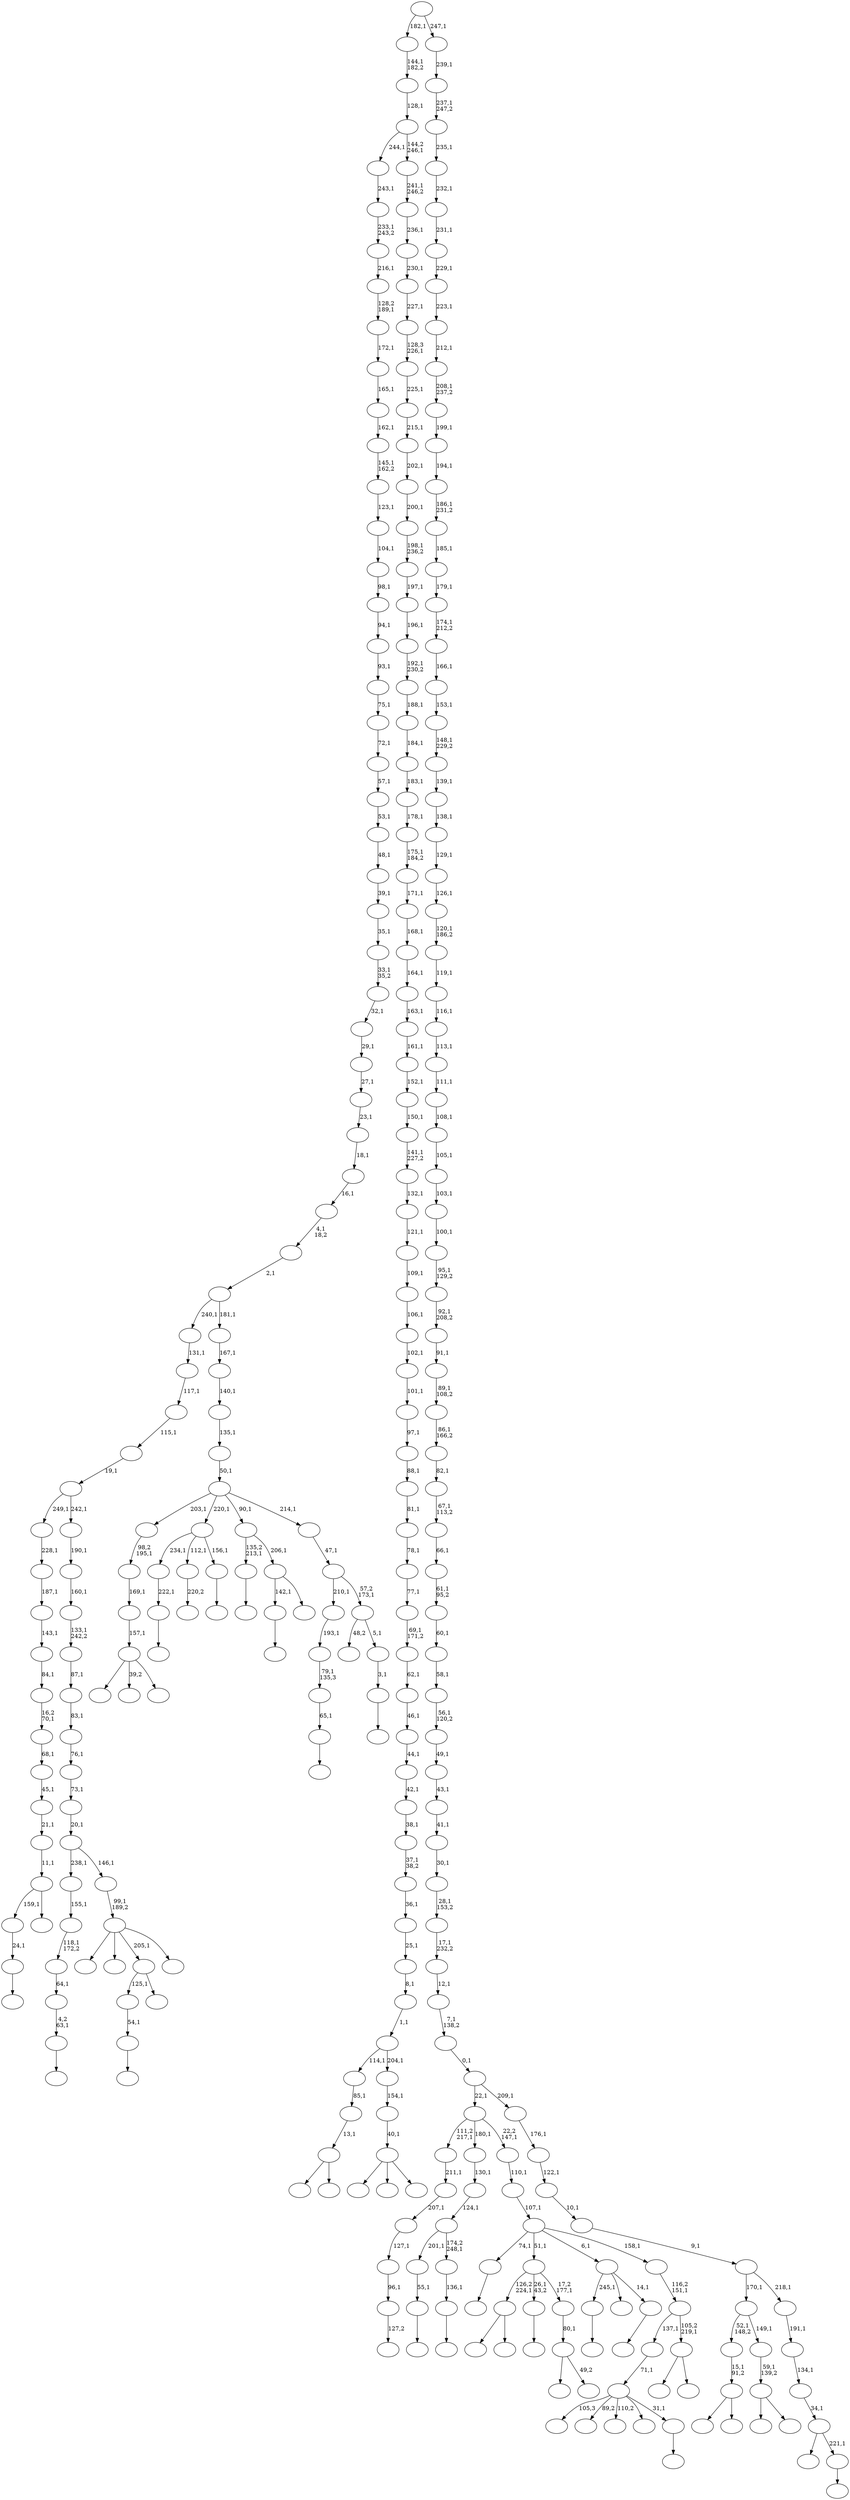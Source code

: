 digraph T {
	300 [label=""]
	299 [label=""]
	298 [label=""]
	297 [label=""]
	296 [label=""]
	295 [label=""]
	294 [label=""]
	293 [label=""]
	292 [label=""]
	291 [label=""]
	290 [label=""]
	289 [label=""]
	288 [label=""]
	287 [label=""]
	286 [label=""]
	285 [label=""]
	284 [label=""]
	283 [label=""]
	282 [label=""]
	281 [label=""]
	280 [label=""]
	279 [label=""]
	278 [label=""]
	277 [label=""]
	276 [label=""]
	275 [label=""]
	274 [label=""]
	273 [label=""]
	272 [label=""]
	271 [label=""]
	270 [label=""]
	269 [label=""]
	268 [label=""]
	267 [label=""]
	266 [label=""]
	265 [label=""]
	264 [label=""]
	263 [label=""]
	262 [label=""]
	261 [label=""]
	260 [label=""]
	259 [label=""]
	258 [label=""]
	257 [label=""]
	256 [label=""]
	255 [label=""]
	254 [label=""]
	253 [label=""]
	252 [label=""]
	251 [label=""]
	250 [label=""]
	249 [label=""]
	248 [label=""]
	247 [label=""]
	246 [label=""]
	245 [label=""]
	244 [label=""]
	243 [label=""]
	242 [label=""]
	241 [label=""]
	240 [label=""]
	239 [label=""]
	238 [label=""]
	237 [label=""]
	236 [label=""]
	235 [label=""]
	234 [label=""]
	233 [label=""]
	232 [label=""]
	231 [label=""]
	230 [label=""]
	229 [label=""]
	228 [label=""]
	227 [label=""]
	226 [label=""]
	225 [label=""]
	224 [label=""]
	223 [label=""]
	222 [label=""]
	221 [label=""]
	220 [label=""]
	219 [label=""]
	218 [label=""]
	217 [label=""]
	216 [label=""]
	215 [label=""]
	214 [label=""]
	213 [label=""]
	212 [label=""]
	211 [label=""]
	210 [label=""]
	209 [label=""]
	208 [label=""]
	207 [label=""]
	206 [label=""]
	205 [label=""]
	204 [label=""]
	203 [label=""]
	202 [label=""]
	201 [label=""]
	200 [label=""]
	199 [label=""]
	198 [label=""]
	197 [label=""]
	196 [label=""]
	195 [label=""]
	194 [label=""]
	193 [label=""]
	192 [label=""]
	191 [label=""]
	190 [label=""]
	189 [label=""]
	188 [label=""]
	187 [label=""]
	186 [label=""]
	185 [label=""]
	184 [label=""]
	183 [label=""]
	182 [label=""]
	181 [label=""]
	180 [label=""]
	179 [label=""]
	178 [label=""]
	177 [label=""]
	176 [label=""]
	175 [label=""]
	174 [label=""]
	173 [label=""]
	172 [label=""]
	171 [label=""]
	170 [label=""]
	169 [label=""]
	168 [label=""]
	167 [label=""]
	166 [label=""]
	165 [label=""]
	164 [label=""]
	163 [label=""]
	162 [label=""]
	161 [label=""]
	160 [label=""]
	159 [label=""]
	158 [label=""]
	157 [label=""]
	156 [label=""]
	155 [label=""]
	154 [label=""]
	153 [label=""]
	152 [label=""]
	151 [label=""]
	150 [label=""]
	149 [label=""]
	148 [label=""]
	147 [label=""]
	146 [label=""]
	145 [label=""]
	144 [label=""]
	143 [label=""]
	142 [label=""]
	141 [label=""]
	140 [label=""]
	139 [label=""]
	138 [label=""]
	137 [label=""]
	136 [label=""]
	135 [label=""]
	134 [label=""]
	133 [label=""]
	132 [label=""]
	131 [label=""]
	130 [label=""]
	129 [label=""]
	128 [label=""]
	127 [label=""]
	126 [label=""]
	125 [label=""]
	124 [label=""]
	123 [label=""]
	122 [label=""]
	121 [label=""]
	120 [label=""]
	119 [label=""]
	118 [label=""]
	117 [label=""]
	116 [label=""]
	115 [label=""]
	114 [label=""]
	113 [label=""]
	112 [label=""]
	111 [label=""]
	110 [label=""]
	109 [label=""]
	108 [label=""]
	107 [label=""]
	106 [label=""]
	105 [label=""]
	104 [label=""]
	103 [label=""]
	102 [label=""]
	101 [label=""]
	100 [label=""]
	99 [label=""]
	98 [label=""]
	97 [label=""]
	96 [label=""]
	95 [label=""]
	94 [label=""]
	93 [label=""]
	92 [label=""]
	91 [label=""]
	90 [label=""]
	89 [label=""]
	88 [label=""]
	87 [label=""]
	86 [label=""]
	85 [label=""]
	84 [label=""]
	83 [label=""]
	82 [label=""]
	81 [label=""]
	80 [label=""]
	79 [label=""]
	78 [label=""]
	77 [label=""]
	76 [label=""]
	75 [label=""]
	74 [label=""]
	73 [label=""]
	72 [label=""]
	71 [label=""]
	70 [label=""]
	69 [label=""]
	68 [label=""]
	67 [label=""]
	66 [label=""]
	65 [label=""]
	64 [label=""]
	63 [label=""]
	62 [label=""]
	61 [label=""]
	60 [label=""]
	59 [label=""]
	58 [label=""]
	57 [label=""]
	56 [label=""]
	55 [label=""]
	54 [label=""]
	53 [label=""]
	52 [label=""]
	51 [label=""]
	50 [label=""]
	49 [label=""]
	48 [label=""]
	47 [label=""]
	46 [label=""]
	45 [label=""]
	44 [label=""]
	43 [label=""]
	42 [label=""]
	41 [label=""]
	40 [label=""]
	39 [label=""]
	38 [label=""]
	37 [label=""]
	36 [label=""]
	35 [label=""]
	34 [label=""]
	33 [label=""]
	32 [label=""]
	31 [label=""]
	30 [label=""]
	29 [label=""]
	28 [label=""]
	27 [label=""]
	26 [label=""]
	25 [label=""]
	24 [label=""]
	23 [label=""]
	22 [label=""]
	21 [label=""]
	20 [label=""]
	19 [label=""]
	18 [label=""]
	17 [label=""]
	16 [label=""]
	15 [label=""]
	14 [label=""]
	13 [label=""]
	12 [label=""]
	11 [label=""]
	10 [label=""]
	9 [label=""]
	8 [label=""]
	7 [label=""]
	6 [label=""]
	5 [label=""]
	4 [label=""]
	3 [label=""]
	2 [label=""]
	1 [label=""]
	0 [label=""]
	299 -> 300 [label=""]
	293 -> 294 [label=""]
	290 -> 291 [label=""]
	289 -> 290 [label="4,2\n63,1"]
	288 -> 289 [label="64,1"]
	287 -> 288 [label="118,1\n172,2"]
	286 -> 287 [label="155,1"]
	284 -> 285 [label="127,2"]
	283 -> 284 [label="96,1"]
	282 -> 283 [label="127,1"]
	281 -> 282 [label="207,1"]
	280 -> 281 [label="211,1"]
	278 -> 279 [label=""]
	277 -> 278 [label="222,1"]
	272 -> 273 [label=""]
	271 -> 272 [label="55,1"]
	269 -> 292 [label=""]
	269 -> 270 [label=""]
	268 -> 269 [label="15,1\n91,2"]
	266 -> 267 [label="220,2"]
	264 -> 265 [label=""]
	260 -> 276 [label=""]
	260 -> 274 [label="39,2"]
	260 -> 261 [label=""]
	259 -> 260 [label="157,1"]
	258 -> 259 [label="169,1"]
	257 -> 258 [label="98,2\n195,1"]
	254 -> 255 [label=""]
	253 -> 254 [label="65,1"]
	252 -> 253 [label="79,1\n135,3"]
	251 -> 252 [label="193,1"]
	248 -> 249 [label=""]
	247 -> 248 [label="24,1"]
	245 -> 263 [label=""]
	245 -> 246 [label=""]
	244 -> 245 [label="59,1\n139,2"]
	243 -> 268 [label="52,1\n148,2"]
	243 -> 244 [label="149,1"]
	241 -> 297 [label=""]
	241 -> 242 [label=""]
	239 -> 240 [label=""]
	237 -> 238 [label=""]
	236 -> 277 [label="234,1"]
	236 -> 266 [label="112,1"]
	236 -> 237 [label="156,1"]
	232 -> 233 [label=""]
	231 -> 232 [label="136,1"]
	230 -> 271 [label="201,1"]
	230 -> 231 [label="174,2\n248,1"]
	229 -> 230 [label="124,1"]
	228 -> 229 [label="130,1"]
	225 -> 239 [label="142,1"]
	225 -> 226 [label=""]
	224 -> 299 [label="135,2\n213,1"]
	224 -> 225 [label="206,1"]
	219 -> 220 [label=""]
	216 -> 217 [label=""]
	215 -> 216 [label="54,1"]
	213 -> 235 [label=""]
	213 -> 214 [label="49,2"]
	212 -> 213 [label="80,1"]
	211 -> 241 [label="126,2\n224,1"]
	211 -> 219 [label="26,1\n43,2"]
	211 -> 212 [label="17,2\n177,1"]
	209 -> 247 [label="159,1"]
	209 -> 210 [label=""]
	208 -> 209 [label="11,1"]
	207 -> 208 [label="21,1"]
	206 -> 207 [label="45,1"]
	205 -> 206 [label="68,1"]
	204 -> 205 [label="16,2\n70,1"]
	203 -> 204 [label="84,1"]
	202 -> 203 [label="143,1"]
	201 -> 202 [label="187,1"]
	200 -> 201 [label="228,1"]
	198 -> 199 [label=""]
	197 -> 298 [label="105,3"]
	197 -> 295 [label="89,2"]
	197 -> 262 [label="110,2"]
	197 -> 227 [label=""]
	197 -> 198 [label="31,1"]
	196 -> 197 [label="71,1"]
	194 -> 215 [label="125,1"]
	194 -> 195 [label=""]
	192 -> 296 [label=""]
	192 -> 193 [label=""]
	191 -> 192 [label="13,1"]
	190 -> 191 [label="85,1"]
	188 -> 275 [label=""]
	188 -> 223 [label=""]
	188 -> 194 [label="205,1"]
	188 -> 189 [label=""]
	187 -> 188 [label="99,1\n189,2"]
	186 -> 286 [label="238,1"]
	186 -> 187 [label="146,1"]
	185 -> 186 [label="20,1"]
	184 -> 185 [label="73,1"]
	183 -> 184 [label="76,1"]
	182 -> 183 [label="83,1"]
	181 -> 182 [label="87,1"]
	180 -> 181 [label="133,1\n242,2"]
	179 -> 180 [label="160,1"]
	178 -> 179 [label="190,1"]
	177 -> 200 [label="249,1"]
	177 -> 178 [label="242,1"]
	176 -> 177 [label="19,1"]
	175 -> 176 [label="115,1"]
	174 -> 175 [label="117,1"]
	173 -> 174 [label="131,1"]
	171 -> 172 [label=""]
	170 -> 293 [label="245,1"]
	170 -> 218 [label=""]
	170 -> 171 [label="14,1"]
	168 -> 221 [label=""]
	168 -> 169 [label=""]
	167 -> 196 [label="137,1"]
	167 -> 168 [label="105,2\n219,1"]
	166 -> 167 [label="116,2\n151,1"]
	165 -> 264 [label="74,1"]
	165 -> 211 [label="51,1"]
	165 -> 170 [label="6,1"]
	165 -> 166 [label="158,1"]
	164 -> 165 [label="107,1"]
	163 -> 164 [label="110,1"]
	162 -> 280 [label="111,2\n217,1"]
	162 -> 228 [label="180,1"]
	162 -> 163 [label="22,2\n147,1"]
	160 -> 161 [label=""]
	159 -> 160 [label="3,1"]
	158 -> 222 [label="48,2"]
	158 -> 159 [label="5,1"]
	157 -> 251 [label="210,1"]
	157 -> 158 [label="57,2\n173,1"]
	156 -> 157 [label="47,1"]
	155 -> 257 [label="203,1"]
	155 -> 236 [label="220,1"]
	155 -> 224 [label="90,1"]
	155 -> 156 [label="214,1"]
	154 -> 155 [label="50,1"]
	153 -> 154 [label="135,1"]
	152 -> 153 [label="140,1"]
	151 -> 152 [label="167,1"]
	150 -> 173 [label="240,1"]
	150 -> 151 [label="181,1"]
	149 -> 150 [label="2,1"]
	148 -> 149 [label="4,1\n18,2"]
	147 -> 148 [label="16,1"]
	146 -> 147 [label="18,1"]
	145 -> 146 [label="23,1"]
	144 -> 145 [label="27,1"]
	143 -> 144 [label="29,1"]
	142 -> 143 [label="32,1"]
	141 -> 142 [label="33,1\n35,2"]
	140 -> 141 [label="35,1"]
	139 -> 140 [label="39,1"]
	138 -> 139 [label="48,1"]
	137 -> 138 [label="53,1"]
	136 -> 137 [label="57,1"]
	135 -> 136 [label="72,1"]
	134 -> 135 [label="75,1"]
	133 -> 134 [label="93,1"]
	132 -> 133 [label="94,1"]
	131 -> 132 [label="98,1"]
	130 -> 131 [label="104,1"]
	129 -> 130 [label="123,1"]
	128 -> 129 [label="145,1\n162,2"]
	127 -> 128 [label="162,1"]
	126 -> 127 [label="165,1"]
	125 -> 126 [label="172,1"]
	124 -> 125 [label="128,2\n189,1"]
	123 -> 124 [label="216,1"]
	122 -> 123 [label="233,1\n243,2"]
	121 -> 122 [label="243,1"]
	119 -> 256 [label=""]
	119 -> 234 [label=""]
	119 -> 120 [label=""]
	118 -> 119 [label="40,1"]
	117 -> 118 [label="154,1"]
	116 -> 190 [label="114,1"]
	116 -> 117 [label="204,1"]
	115 -> 116 [label="1,1"]
	114 -> 115 [label="8,1"]
	113 -> 114 [label="25,1"]
	112 -> 113 [label="36,1"]
	111 -> 112 [label="37,1\n38,2"]
	110 -> 111 [label="38,1"]
	109 -> 110 [label="42,1"]
	108 -> 109 [label="44,1"]
	107 -> 108 [label="46,1"]
	106 -> 107 [label="62,1"]
	105 -> 106 [label="69,1\n171,2"]
	104 -> 105 [label="77,1"]
	103 -> 104 [label="78,1"]
	102 -> 103 [label="81,1"]
	101 -> 102 [label="88,1"]
	100 -> 101 [label="97,1"]
	99 -> 100 [label="101,1"]
	98 -> 99 [label="102,1"]
	97 -> 98 [label="106,1"]
	96 -> 97 [label="109,1"]
	95 -> 96 [label="121,1"]
	94 -> 95 [label="132,1"]
	93 -> 94 [label="141,1\n227,2"]
	92 -> 93 [label="150,1"]
	91 -> 92 [label="152,1"]
	90 -> 91 [label="161,1"]
	89 -> 90 [label="163,1"]
	88 -> 89 [label="164,1"]
	87 -> 88 [label="168,1"]
	86 -> 87 [label="171,1"]
	85 -> 86 [label="175,1\n184,2"]
	84 -> 85 [label="178,1"]
	83 -> 84 [label="183,1"]
	82 -> 83 [label="184,1"]
	81 -> 82 [label="188,1"]
	80 -> 81 [label="192,1\n230,2"]
	79 -> 80 [label="196,1"]
	78 -> 79 [label="197,1"]
	77 -> 78 [label="198,1\n236,2"]
	76 -> 77 [label="200,1"]
	75 -> 76 [label="202,1"]
	74 -> 75 [label="215,1"]
	73 -> 74 [label="225,1"]
	72 -> 73 [label="128,3\n226,1"]
	71 -> 72 [label="227,1"]
	70 -> 71 [label="230,1"]
	69 -> 70 [label="236,1"]
	68 -> 69 [label="241,1\n246,2"]
	67 -> 121 [label="244,1"]
	67 -> 68 [label="144,2\n246,1"]
	66 -> 67 [label="128,1"]
	65 -> 66 [label="144,1\n182,2"]
	63 -> 64 [label=""]
	62 -> 250 [label=""]
	62 -> 63 [label="221,1"]
	61 -> 62 [label="34,1"]
	60 -> 61 [label="134,1"]
	59 -> 60 [label="191,1"]
	58 -> 243 [label="170,1"]
	58 -> 59 [label="218,1"]
	57 -> 58 [label="9,1"]
	56 -> 57 [label="10,1"]
	55 -> 56 [label="122,1"]
	54 -> 55 [label="176,1"]
	53 -> 162 [label="22,1"]
	53 -> 54 [label="209,1"]
	52 -> 53 [label="0,1"]
	51 -> 52 [label="7,1\n138,2"]
	50 -> 51 [label="12,1"]
	49 -> 50 [label="17,1\n232,2"]
	48 -> 49 [label="28,1\n153,2"]
	47 -> 48 [label="30,1"]
	46 -> 47 [label="41,1"]
	45 -> 46 [label="43,1"]
	44 -> 45 [label="49,1"]
	43 -> 44 [label="56,1\n120,2"]
	42 -> 43 [label="58,1"]
	41 -> 42 [label="60,1"]
	40 -> 41 [label="61,1\n95,2"]
	39 -> 40 [label="66,1"]
	38 -> 39 [label="67,1\n113,2"]
	37 -> 38 [label="82,1"]
	36 -> 37 [label="86,1\n166,2"]
	35 -> 36 [label="89,1\n108,2"]
	34 -> 35 [label="91,1"]
	33 -> 34 [label="92,1\n208,2"]
	32 -> 33 [label="95,1\n129,2"]
	31 -> 32 [label="100,1"]
	30 -> 31 [label="103,1"]
	29 -> 30 [label="105,1"]
	28 -> 29 [label="108,1"]
	27 -> 28 [label="111,1"]
	26 -> 27 [label="113,1"]
	25 -> 26 [label="116,1"]
	24 -> 25 [label="119,1"]
	23 -> 24 [label="120,1\n186,2"]
	22 -> 23 [label="126,1"]
	21 -> 22 [label="129,1"]
	20 -> 21 [label="138,1"]
	19 -> 20 [label="139,1"]
	18 -> 19 [label="148,1\n229,2"]
	17 -> 18 [label="153,1"]
	16 -> 17 [label="166,1"]
	15 -> 16 [label="174,1\n212,2"]
	14 -> 15 [label="179,1"]
	13 -> 14 [label="185,1"]
	12 -> 13 [label="186,1\n231,2"]
	11 -> 12 [label="194,1"]
	10 -> 11 [label="199,1"]
	9 -> 10 [label="208,1\n237,2"]
	8 -> 9 [label="212,1"]
	7 -> 8 [label="223,1"]
	6 -> 7 [label="229,1"]
	5 -> 6 [label="231,1"]
	4 -> 5 [label="232,1"]
	3 -> 4 [label="235,1"]
	2 -> 3 [label="237,1\n247,2"]
	1 -> 2 [label="239,1"]
	0 -> 65 [label="182,1"]
	0 -> 1 [label="247,1"]
}
